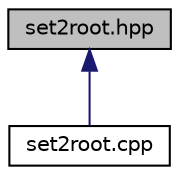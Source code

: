 digraph "set2root.hpp"
{
  edge [fontname="Helvetica",fontsize="10",labelfontname="Helvetica",labelfontsize="10"];
  node [fontname="Helvetica",fontsize="10",shape=record];
  Node1 [label="set2root.hpp",height=0.2,width=0.4,color="black", fillcolor="grey75", style="filled", fontcolor="black"];
  Node1 -> Node2 [dir="back",color="midnightblue",fontsize="10",style="solid",fontname="Helvetica"];
  Node2 [label="set2root.cpp",height=0.2,width=0.4,color="black", fillcolor="white", style="filled",URL="$dc/d1d/set2root_8cpp.html",tooltip="A program to convert a pixie16 binary .set file into a root file. "];
}
